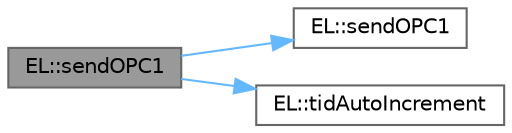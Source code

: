 digraph "EL::sendOPC1"
{
 // LATEX_PDF_SIZE
  bgcolor="transparent";
  edge [fontname=Helvetica,fontsize=10,labelfontname=Helvetica,labelfontsize=10];
  node [fontname=Helvetica,fontsize=10,shape=box,height=0.2,width=0.4];
  rankdir="LR";
  Node1 [label="EL::sendOPC1",height=0.2,width=0.4,color="gray40", fillcolor="grey60", style="filled", fontcolor="black",tooltip=" "];
  Node1 -> Node2 [color="steelblue1",style="solid"];
  Node2 [label="EL::sendOPC1",height=0.2,width=0.4,color="grey40", fillcolor="white", style="filled",URL="$class_e_l.html#ac68ea0b0b0d356a1d6931aca75d1c65d",tooltip=" "];
  Node1 -> Node3 [color="steelblue1",style="solid"];
  Node3 [label="EL::tidAutoIncrement",height=0.2,width=0.4,color="grey40", fillcolor="white", style="filled",URL="$class_e_l.html#ab91f0e1d94556d7a34d93c938ca4939e",tooltip="TIDの自動インクリメント、オーバーフロー対策"];
}
